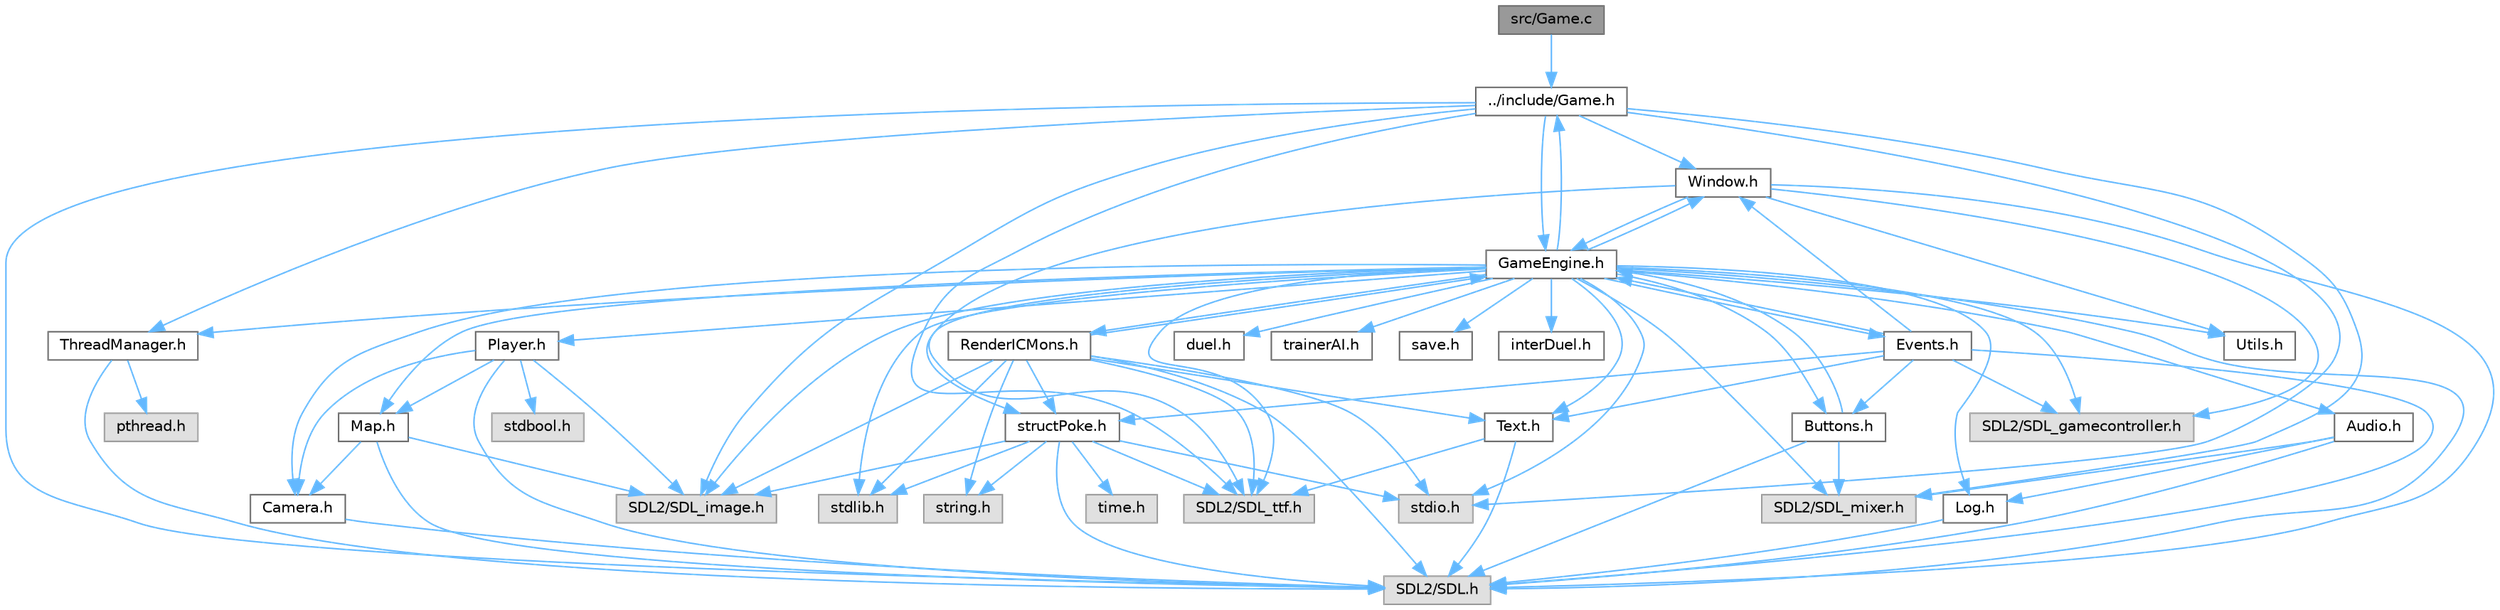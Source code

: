digraph "src/Game.c"
{
 // LATEX_PDF_SIZE
  bgcolor="transparent";
  edge [fontname=Helvetica,fontsize=10,labelfontname=Helvetica,labelfontsize=10];
  node [fontname=Helvetica,fontsize=10,shape=box,height=0.2,width=0.4];
  Node1 [id="Node000001",label="src/Game.c",height=0.2,width=0.4,color="gray40", fillcolor="grey60", style="filled", fontcolor="black",tooltip=" "];
  Node1 -> Node2 [id="edge83_Node000001_Node000002",color="steelblue1",style="solid",tooltip=" "];
  Node2 [id="Node000002",label="../include/Game.h",height=0.2,width=0.4,color="grey40", fillcolor="white", style="filled",URL="$d3/d5f/Game_8h.html",tooltip=" "];
  Node2 -> Node3 [id="edge84_Node000002_Node000003",color="steelblue1",style="solid",tooltip=" "];
  Node3 [id="Node000003",label="SDL2/SDL.h",height=0.2,width=0.4,color="grey60", fillcolor="#E0E0E0", style="filled",tooltip=" "];
  Node2 -> Node4 [id="edge85_Node000002_Node000004",color="steelblue1",style="solid",tooltip=" "];
  Node4 [id="Node000004",label="SDL2/SDL_mixer.h",height=0.2,width=0.4,color="grey60", fillcolor="#E0E0E0", style="filled",tooltip=" "];
  Node2 -> Node5 [id="edge86_Node000002_Node000005",color="steelblue1",style="solid",tooltip=" "];
  Node5 [id="Node000005",label="SDL2/SDL_image.h",height=0.2,width=0.4,color="grey60", fillcolor="#E0E0E0", style="filled",tooltip=" "];
  Node2 -> Node6 [id="edge87_Node000002_Node000006",color="steelblue1",style="solid",tooltip=" "];
  Node6 [id="Node000006",label="SDL2/SDL_ttf.h",height=0.2,width=0.4,color="grey60", fillcolor="#E0E0E0", style="filled",tooltip=" "];
  Node2 -> Node7 [id="edge88_Node000002_Node000007",color="steelblue1",style="solid",tooltip=" "];
  Node7 [id="Node000007",label="stdio.h",height=0.2,width=0.4,color="grey60", fillcolor="#E0E0E0", style="filled",tooltip=" "];
  Node2 -> Node8 [id="edge89_Node000002_Node000008",color="steelblue1",style="solid",tooltip=" "];
  Node8 [id="Node000008",label="Window.h",height=0.2,width=0.4,color="grey40", fillcolor="white", style="filled",URL="$d3/ded/Window_8h.html",tooltip=" "];
  Node8 -> Node3 [id="edge90_Node000008_Node000003",color="steelblue1",style="solid",tooltip=" "];
  Node8 -> Node6 [id="edge91_Node000008_Node000006",color="steelblue1",style="solid",tooltip=" "];
  Node8 -> Node9 [id="edge92_Node000008_Node000009",color="steelblue1",style="solid",tooltip=" "];
  Node9 [id="Node000009",label="SDL2/SDL_gamecontroller.h",height=0.2,width=0.4,color="grey60", fillcolor="#E0E0E0", style="filled",tooltip=" "];
  Node8 -> Node10 [id="edge93_Node000008_Node000010",color="steelblue1",style="solid",tooltip=" "];
  Node10 [id="Node000010",label="GameEngine.h",height=0.2,width=0.4,color="grey40", fillcolor="white", style="filled",URL="$d7/d1f/GameEngine_8h.html",tooltip=" "];
  Node10 -> Node3 [id="edge94_Node000010_Node000003",color="steelblue1",style="solid",tooltip=" "];
  Node10 -> Node4 [id="edge95_Node000010_Node000004",color="steelblue1",style="solid",tooltip=" "];
  Node10 -> Node5 [id="edge96_Node000010_Node000005",color="steelblue1",style="solid",tooltip=" "];
  Node10 -> Node6 [id="edge97_Node000010_Node000006",color="steelblue1",style="solid",tooltip=" "];
  Node10 -> Node9 [id="edge98_Node000010_Node000009",color="steelblue1",style="solid",tooltip=" "];
  Node10 -> Node7 [id="edge99_Node000010_Node000007",color="steelblue1",style="solid",tooltip=" "];
  Node10 -> Node11 [id="edge100_Node000010_Node000011",color="steelblue1",style="solid",tooltip=" "];
  Node11 [id="Node000011",label="stdlib.h",height=0.2,width=0.4,color="grey60", fillcolor="#E0E0E0", style="filled",tooltip=" "];
  Node10 -> Node12 [id="edge101_Node000010_Node000012",color="steelblue1",style="solid",tooltip=" "];
  Node12 [id="Node000012",label="Log.h",height=0.2,width=0.4,color="grey40", fillcolor="white", style="filled",URL="$d1/d45/Log_8h.html",tooltip=" "];
  Node12 -> Node3 [id="edge102_Node000012_Node000003",color="steelblue1",style="solid",tooltip=" "];
  Node10 -> Node13 [id="edge103_Node000010_Node000013",color="steelblue1",style="solid",tooltip=" "];
  Node13 [id="Node000013",label="Audio.h",height=0.2,width=0.4,color="grey40", fillcolor="white", style="filled",URL="$d8/daa/Audio_8h.html",tooltip=" "];
  Node13 -> Node12 [id="edge104_Node000013_Node000012",color="steelblue1",style="solid",tooltip=" "];
  Node13 -> Node4 [id="edge105_Node000013_Node000004",color="steelblue1",style="solid",tooltip=" "];
  Node13 -> Node3 [id="edge106_Node000013_Node000003",color="steelblue1",style="solid",tooltip=" "];
  Node10 -> Node14 [id="edge107_Node000010_Node000014",color="steelblue1",style="solid",tooltip=" "];
  Node14 [id="Node000014",label="Buttons.h",height=0.2,width=0.4,color="grey40", fillcolor="white", style="filled",URL="$d3/d70/Buttons_8h.html",tooltip=" "];
  Node14 -> Node3 [id="edge108_Node000014_Node000003",color="steelblue1",style="solid",tooltip=" "];
  Node14 -> Node4 [id="edge109_Node000014_Node000004",color="steelblue1",style="solid",tooltip=" "];
  Node14 -> Node10 [id="edge110_Node000014_Node000010",color="steelblue1",style="solid",tooltip=" "];
  Node10 -> Node15 [id="edge111_Node000010_Node000015",color="steelblue1",style="solid",tooltip=" "];
  Node15 [id="Node000015",label="structPoke.h",height=0.2,width=0.4,color="grey40", fillcolor="white", style="filled",URL="$da/d71/structPoke_8h.html",tooltip=" "];
  Node15 -> Node7 [id="edge112_Node000015_Node000007",color="steelblue1",style="solid",tooltip=" "];
  Node15 -> Node11 [id="edge113_Node000015_Node000011",color="steelblue1",style="solid",tooltip=" "];
  Node15 -> Node16 [id="edge114_Node000015_Node000016",color="steelblue1",style="solid",tooltip=" "];
  Node16 [id="Node000016",label="time.h",height=0.2,width=0.4,color="grey60", fillcolor="#E0E0E0", style="filled",tooltip=" "];
  Node15 -> Node17 [id="edge115_Node000015_Node000017",color="steelblue1",style="solid",tooltip=" "];
  Node17 [id="Node000017",label="string.h",height=0.2,width=0.4,color="grey60", fillcolor="#E0E0E0", style="filled",tooltip=" "];
  Node15 -> Node3 [id="edge116_Node000015_Node000003",color="steelblue1",style="solid",tooltip=" "];
  Node15 -> Node5 [id="edge117_Node000015_Node000005",color="steelblue1",style="solid",tooltip=" "];
  Node15 -> Node6 [id="edge118_Node000015_Node000006",color="steelblue1",style="solid",tooltip=" "];
  Node10 -> Node18 [id="edge119_Node000010_Node000018",color="steelblue1",style="solid",tooltip=" "];
  Node18 [id="Node000018",label="duel.h",height=0.2,width=0.4,color="grey40", fillcolor="white", style="filled",URL="$d6/d8e/duel_8h.html",tooltip=" "];
  Node10 -> Node19 [id="edge120_Node000010_Node000019",color="steelblue1",style="solid",tooltip=" "];
  Node19 [id="Node000019",label="trainerAI.h",height=0.2,width=0.4,color="grey40", fillcolor="white", style="filled",URL="$df/d27/trainerAI_8h.html",tooltip=" "];
  Node10 -> Node20 [id="edge121_Node000010_Node000020",color="steelblue1",style="solid",tooltip=" "];
  Node20 [id="Node000020",label="save.h",height=0.2,width=0.4,color="grey40", fillcolor="white", style="filled",URL="$d5/d5e/save_8h.html",tooltip="Save the player's data in a file."];
  Node10 -> Node21 [id="edge122_Node000010_Node000021",color="steelblue1",style="solid",tooltip=" "];
  Node21 [id="Node000021",label="interDuel.h",height=0.2,width=0.4,color="grey40", fillcolor="white", style="filled",URL="$da/d1d/interDuel_8h.html",tooltip=" "];
  Node10 -> Node22 [id="edge123_Node000010_Node000022",color="steelblue1",style="solid",tooltip=" "];
  Node22 [id="Node000022",label="Utils.h",height=0.2,width=0.4,color="grey40", fillcolor="white", style="filled",URL="$d9/ded/Utils_8h.html",tooltip=" "];
  Node10 -> Node23 [id="edge124_Node000010_Node000023",color="steelblue1",style="solid",tooltip=" "];
  Node23 [id="Node000023",label="Text.h",height=0.2,width=0.4,color="grey40", fillcolor="white", style="filled",URL="$d6/d35/Text_8h.html",tooltip=" "];
  Node23 -> Node3 [id="edge125_Node000023_Node000003",color="steelblue1",style="solid",tooltip=" "];
  Node23 -> Node6 [id="edge126_Node000023_Node000006",color="steelblue1",style="solid",tooltip=" "];
  Node10 -> Node8 [id="edge127_Node000010_Node000008",color="steelblue1",style="solid",tooltip=" "];
  Node10 -> Node24 [id="edge128_Node000010_Node000024",color="steelblue1",style="solid",tooltip=" "];
  Node24 [id="Node000024",label="Map.h",height=0.2,width=0.4,color="grey40", fillcolor="white", style="filled",URL="$df/d79/Map_8h.html",tooltip=" "];
  Node24 -> Node3 [id="edge129_Node000024_Node000003",color="steelblue1",style="solid",tooltip=" "];
  Node24 -> Node5 [id="edge130_Node000024_Node000005",color="steelblue1",style="solid",tooltip=" "];
  Node24 -> Node25 [id="edge131_Node000024_Node000025",color="steelblue1",style="solid",tooltip=" "];
  Node25 [id="Node000025",label="Camera.h",height=0.2,width=0.4,color="grey40", fillcolor="white", style="filled",URL="$dd/de4/Camera_8h.html",tooltip=" "];
  Node25 -> Node3 [id="edge132_Node000025_Node000003",color="steelblue1",style="solid",tooltip=" "];
  Node10 -> Node26 [id="edge133_Node000010_Node000026",color="steelblue1",style="solid",tooltip=" "];
  Node26 [id="Node000026",label="Player.h",height=0.2,width=0.4,color="grey40", fillcolor="white", style="filled",URL="$da/dbf/Player_8h.html",tooltip=" "];
  Node26 -> Node3 [id="edge134_Node000026_Node000003",color="steelblue1",style="solid",tooltip=" "];
  Node26 -> Node5 [id="edge135_Node000026_Node000005",color="steelblue1",style="solid",tooltip=" "];
  Node26 -> Node24 [id="edge136_Node000026_Node000024",color="steelblue1",style="solid",tooltip=" "];
  Node26 -> Node25 [id="edge137_Node000026_Node000025",color="steelblue1",style="solid",tooltip=" "];
  Node26 -> Node27 [id="edge138_Node000026_Node000027",color="steelblue1",style="solid",tooltip=" "];
  Node27 [id="Node000027",label="stdbool.h",height=0.2,width=0.4,color="grey60", fillcolor="#E0E0E0", style="filled",tooltip=" "];
  Node10 -> Node25 [id="edge139_Node000010_Node000025",color="steelblue1",style="solid",tooltip=" "];
  Node10 -> Node28 [id="edge140_Node000010_Node000028",color="steelblue1",style="solid",tooltip=" "];
  Node28 [id="Node000028",label="ThreadManager.h",height=0.2,width=0.4,color="grey40", fillcolor="white", style="filled",URL="$d0/daa/ThreadManager_8h.html",tooltip=" "];
  Node28 -> Node29 [id="edge141_Node000028_Node000029",color="steelblue1",style="solid",tooltip=" "];
  Node29 [id="Node000029",label="pthread.h",height=0.2,width=0.4,color="grey60", fillcolor="#E0E0E0", style="filled",tooltip=" "];
  Node28 -> Node3 [id="edge142_Node000028_Node000003",color="steelblue1",style="solid",tooltip=" "];
  Node10 -> Node2 [id="edge143_Node000010_Node000002",color="steelblue1",style="solid",tooltip=" "];
  Node10 -> Node30 [id="edge144_Node000010_Node000030",color="steelblue1",style="solid",tooltip=" "];
  Node30 [id="Node000030",label="Events.h",height=0.2,width=0.4,color="grey40", fillcolor="white", style="filled",URL="$d0/dbb/Events_8h.html",tooltip=" "];
  Node30 -> Node10 [id="edge145_Node000030_Node000010",color="steelblue1",style="solid",tooltip=" "];
  Node30 -> Node8 [id="edge146_Node000030_Node000008",color="steelblue1",style="solid",tooltip=" "];
  Node30 -> Node14 [id="edge147_Node000030_Node000014",color="steelblue1",style="solid",tooltip=" "];
  Node30 -> Node23 [id="edge148_Node000030_Node000023",color="steelblue1",style="solid",tooltip=" "];
  Node30 -> Node15 [id="edge149_Node000030_Node000015",color="steelblue1",style="solid",tooltip=" "];
  Node30 -> Node3 [id="edge150_Node000030_Node000003",color="steelblue1",style="solid",tooltip=" "];
  Node30 -> Node9 [id="edge151_Node000030_Node000009",color="steelblue1",style="solid",tooltip=" "];
  Node10 -> Node31 [id="edge152_Node000010_Node000031",color="steelblue1",style="solid",tooltip=" "];
  Node31 [id="Node000031",label="RenderICMons.h",height=0.2,width=0.4,color="grey40", fillcolor="white", style="filled",URL="$d2/d98/RenderICMons_8h.html",tooltip=" "];
  Node31 -> Node3 [id="edge153_Node000031_Node000003",color="steelblue1",style="solid",tooltip=" "];
  Node31 -> Node5 [id="edge154_Node000031_Node000005",color="steelblue1",style="solid",tooltip=" "];
  Node31 -> Node6 [id="edge155_Node000031_Node000006",color="steelblue1",style="solid",tooltip=" "];
  Node31 -> Node7 [id="edge156_Node000031_Node000007",color="steelblue1",style="solid",tooltip=" "];
  Node31 -> Node11 [id="edge157_Node000031_Node000011",color="steelblue1",style="solid",tooltip=" "];
  Node31 -> Node17 [id="edge158_Node000031_Node000017",color="steelblue1",style="solid",tooltip=" "];
  Node31 -> Node10 [id="edge159_Node000031_Node000010",color="steelblue1",style="solid",tooltip=" "];
  Node31 -> Node23 [id="edge160_Node000031_Node000023",color="steelblue1",style="solid",tooltip=" "];
  Node31 -> Node15 [id="edge161_Node000031_Node000015",color="steelblue1",style="solid",tooltip=" "];
  Node8 -> Node22 [id="edge162_Node000008_Node000022",color="steelblue1",style="solid",tooltip=" "];
  Node2 -> Node10 [id="edge163_Node000002_Node000010",color="steelblue1",style="solid",tooltip=" "];
  Node2 -> Node28 [id="edge164_Node000002_Node000028",color="steelblue1",style="solid",tooltip=" "];
}
